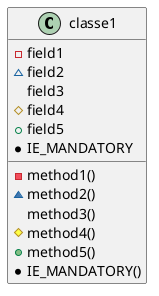 {
  "sha1": "cpu69n2tdxod464c9buvj3dr2f0uvzt",
  "insertion": {
    "when": "2024-06-01T09:03:01.852Z",
    "user": "plantuml@gmail.com"
  }
}
@startuml
<style>
</style>

class classe1 {
  -field1
  ~field2
   field3
  #field4
  +field5
  *IE_MANDATORY

  -method1()
  ~method2()
   method3()
  #method4()
  +method5()
  *IE_MANDATORY()
}

@enduml
